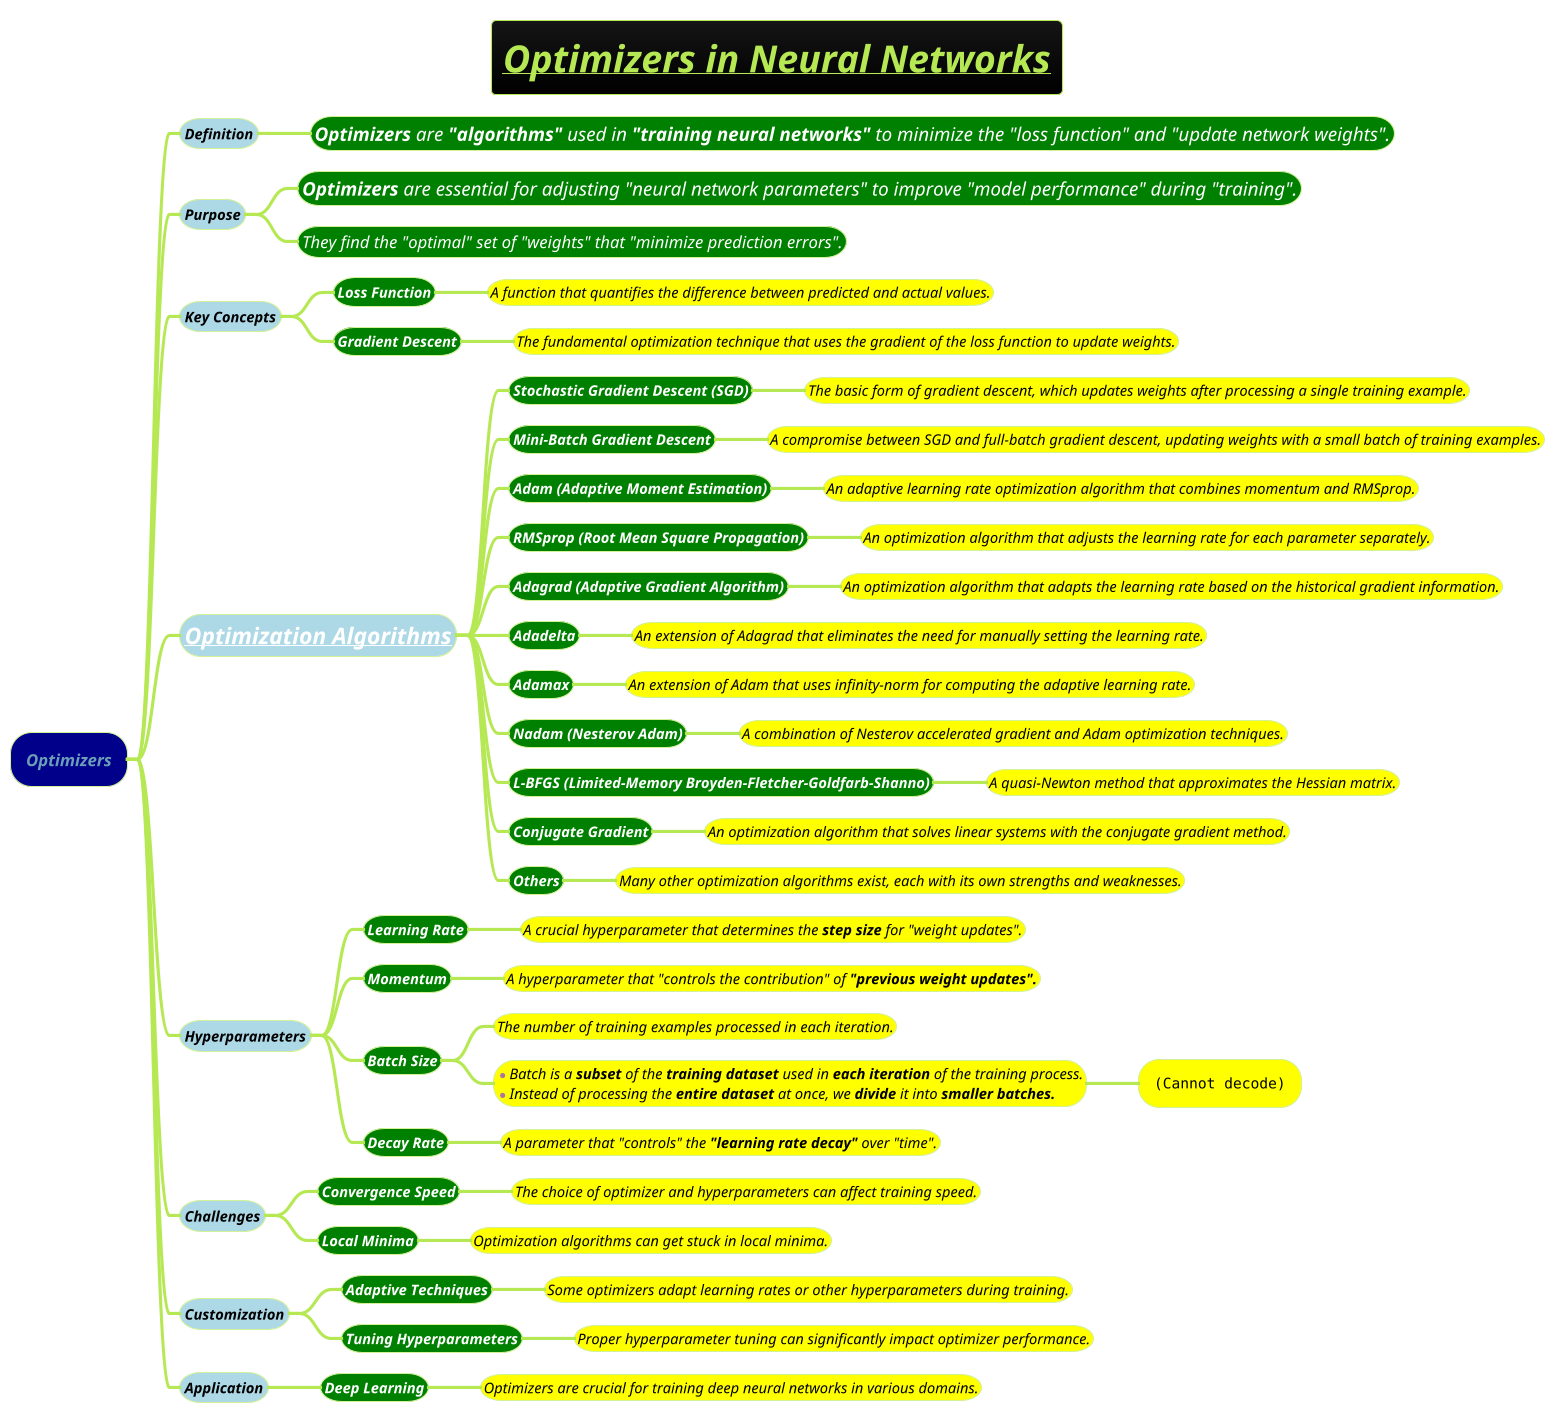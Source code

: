 @startmindmap
title =<i><b><u>Optimizers in Neural Networks
!theme hacker

*[#darkblue] <i>Optimizers
**[#lightblue] <i><size:14><color #black>Definition
***[#green] <i><size:18><color #white>**Optimizers** are **"algorithms"** used in **"training neural networks"** to minimize the "loss function" and "update network weights".
**[#lightblue] <i><size:14><color #black>Purpose
***[#green] <i><size:18><color #white>**Optimizers** are essential for adjusting "neural network parameters" to improve "model performance" during "training".
***[#green] <i><size:16><color #white>They find the "optimal" set of "weights" that "minimize prediction errors".

**[#lightblue] <i><size:14><color #black>Key Concepts
***[#green] <i><size:14><color #white><b>Loss Function
****[#yellow] <i><size:14><color #black>A function that quantifies the difference between predicted and actual values.
***[#green] <i><size:14><color #white><b>Gradient Descent
****[#yellow] <i><size:14><color #black>The fundamental optimization technique that uses the gradient of the loss function to update weights.

**[#lightblue] <i><size:22><color #black>[[docs/AI-ML-DL-Data-Science-and-BigData/machine-learning-ML/3-deep-learning-DL/Optimization-(learning)-Alogrithms.puml Optimization Algorithms]]
***[#green] <i><size:14><color #white><b>Stochastic Gradient Descent (SGD)
****[#yellow] <i><size:14><color #black>The basic form of gradient descent, which updates weights after processing a single training example.
***[#green] <i><size:14><color #white><b>Mini-Batch Gradient Descent
****[#yellow] <i><size:14><color #black>A compromise between SGD and full-batch gradient descent, updating weights with a small batch of training examples.
***[#green] <i><size:14><color #white><b>Adam (Adaptive Moment Estimation)
****[#yellow] <i><size:14><color #black>An adaptive learning rate optimization algorithm that combines momentum and RMSprop.
***[#green] <i><size:14><color #white><b>RMSprop (Root Mean Square Propagation)
****[#yellow] <i><size:14><color #black>An optimization algorithm that adjusts the learning rate for each parameter separately.
***[#green] <i><size:14><color #white><b>Adagrad (Adaptive Gradient Algorithm)
****[#yellow] <i><size:14><color #black>An optimization algorithm that adapts the learning rate based on the historical gradient information.
***[#green] <i><size:14><color #white><b>Adadelta
****[#yellow] <i><size:14><color #black>An extension of Adagrad that eliminates the need for manually setting the learning rate.
***[#green] <i><size:14><color #white><b>Adamax
****[#yellow] <i><size:14><color #black>An extension of Adam that uses infinity-norm for computing the adaptive learning rate.
***[#green] <i><size:14><color #white><b>Nadam (Nesterov Adam)
****[#yellow] <i><size:14><color #black>A combination of Nesterov accelerated gradient and Adam optimization techniques.
***[#green] <i><size:14><color #white><b>L-BFGS (Limited-Memory Broyden–Fletcher–Goldfarb–Shanno)
****[#yellow] <i><size:14><color #black>A quasi-Newton method that approximates the Hessian matrix.
***[#green] <i><size:14><color #white><b>Conjugate Gradient
****[#yellow] <i><size:14><color #black>An optimization algorithm that solves linear systems with the conjugate gradient method.
***[#green] <i><size:14><color #white><b>Others
****[#yellow] <i><size:14><color #black>Many other optimization algorithms exist, each with its own strengths and weaknesses.

**[#lightblue] <i><size:14><color #black>Hyperparameters
***[#green] <i><size:14><color #white><b>Learning Rate
****[#yellow] <i><size:14><color #black>A crucial hyperparameter that determines the **step size** for "weight updates".
***[#green] <i><size:14><color #white><b>Momentum
****[#yellow] <i><size:14><color #black>A hyperparameter that "controls the contribution" of <b>"previous weight updates".
***[#green] <i><size:14><color #white><b>Batch Size
****[#yellow] <i><size:14><color #black>The number of training examples processed in each iteration.
****[#yellow] *<i><size:14><color #black>Batch is a **subset** of the **training dataset** used in **each iteration** of the training process.\n*<i><size:14><color #black>Instead of processing the **entire dataset** at once, we **divide** it into **smaller batches.**
*****[#yellow] <i><size:14><color #black><img:images/img_11.png>
***[#green] <i><size:14><color #white><b>Decay Rate
****[#yellow] <i><size:14><color #black>A parameter that "controls" the **"learning rate decay"** over "time".

**[#lightblue] <i><size:14><color #black>Challenges
***[#green] <i><size:14><color #white><b>Convergence Speed
****[#yellow] <i><size:14><color #black>The choice of optimizer and hyperparameters can affect training speed.
***[#green] <i><size:14><color #white><b>Local Minima
****[#yellow] <i><size:14><color #black>Optimization algorithms can get stuck in local minima.

**[#lightblue] <i><size:14><color #black>Customization
***[#green] <i><size:14><color #white><b>Adaptive Techniques
****[#yellow] <i><size:14><color #black>Some optimizers adapt learning rates or other hyperparameters during training.
***[#green] <i><size:14><color #white><b>Tuning Hyperparameters
****[#yellow] <i><size:14><color #black>Proper hyperparameter tuning can significantly impact optimizer performance.

**[#lightblue] <i><size:14><color #black>Application
***[#green] <i><size:14><color #white><b>Deep Learning
****[#yellow] <i><size:14><color #black>Optimizers are crucial for training deep neural networks in various domains.

@endmindmap
